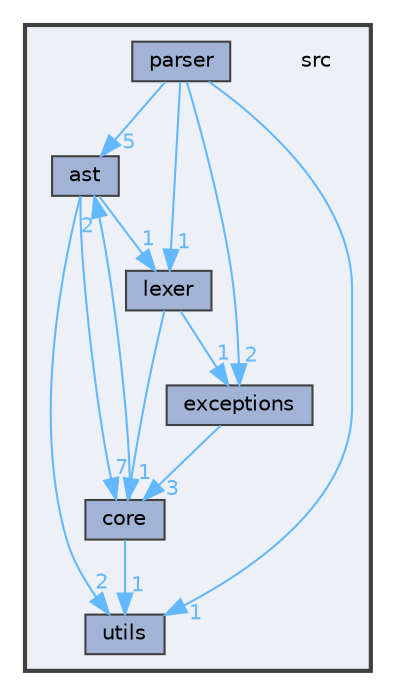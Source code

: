 digraph "C:/Users/gogop/CLionProjects/Zenith/src"
{
 // LATEX_PDF_SIZE
  bgcolor="transparent";
  edge [fontname=Helvetica,fontsize=10,labelfontname=Helvetica,labelfontsize=10];
  node [fontname=Helvetica,fontsize=10,shape=box,height=0.2,width=0.4];
  compound=true
  subgraph clusterdir_68267d1309a1af8e8297ef4c3efbcdba {
    graph [ bgcolor="#edf0f7", pencolor="grey25", label="", fontname=Helvetica,fontsize=10 style="filled,bold", URL="dir_68267d1309a1af8e8297ef4c3efbcdba.html",tooltip=""]
    dir_68267d1309a1af8e8297ef4c3efbcdba [shape=plaintext, label="src"];
  dir_203e5988f1ed315d29383d699972de6f [label="ast", fillcolor="#a2b4d6", color="grey25", style="filled", URL="dir_203e5988f1ed315d29383d699972de6f.html",tooltip=""];
  dir_aebb8dcc11953d78e620bbef0b9e2183 [label="core", fillcolor="#a2b4d6", color="grey25", style="filled", URL="dir_aebb8dcc11953d78e620bbef0b9e2183.html",tooltip=""];
  dir_6e33d6500a76933db4361f663e54ab12 [label="exceptions", fillcolor="#a2b4d6", color="grey25", style="filled", URL="dir_6e33d6500a76933db4361f663e54ab12.html",tooltip=""];
  dir_e1aa690b4af0a0538ec65649b0390051 [label="lexer", fillcolor="#a2b4d6", color="grey25", style="filled", URL="dir_e1aa690b4af0a0538ec65649b0390051.html",tooltip=""];
  dir_6cd8491d143eb218b70983dbdb3c58bc [label="parser", fillcolor="#a2b4d6", color="grey25", style="filled", URL="dir_6cd8491d143eb218b70983dbdb3c58bc.html",tooltip=""];
  dir_313caf1132e152dd9b58bea13a4052ca [label="utils", fillcolor="#a2b4d6", color="grey25", style="filled", URL="dir_313caf1132e152dd9b58bea13a4052ca.html",tooltip=""];
  }
  dir_203e5988f1ed315d29383d699972de6f->dir_313caf1132e152dd9b58bea13a4052ca [headlabel="2", labeldistance=1.5 headhref="dir_000003_000023.html" href="dir_000003_000023.html" color="steelblue1" fontcolor="steelblue1"];
  dir_203e5988f1ed315d29383d699972de6f->dir_aebb8dcc11953d78e620bbef0b9e2183 [headlabel="7", labeldistance=1.5 headhref="dir_000003_000016.html" href="dir_000003_000016.html" color="steelblue1" fontcolor="steelblue1"];
  dir_203e5988f1ed315d29383d699972de6f->dir_e1aa690b4af0a0538ec65649b0390051 [headlabel="1", labeldistance=1.5 headhref="dir_000003_000018.html" href="dir_000003_000018.html" color="steelblue1" fontcolor="steelblue1"];
  dir_aebb8dcc11953d78e620bbef0b9e2183->dir_203e5988f1ed315d29383d699972de6f [headlabel="2", labeldistance=1.5 headhref="dir_000016_000003.html" href="dir_000016_000003.html" color="steelblue1" fontcolor="steelblue1"];
  dir_aebb8dcc11953d78e620bbef0b9e2183->dir_313caf1132e152dd9b58bea13a4052ca [headlabel="1", labeldistance=1.5 headhref="dir_000016_000023.html" href="dir_000016_000023.html" color="steelblue1" fontcolor="steelblue1"];
  dir_6e33d6500a76933db4361f663e54ab12->dir_aebb8dcc11953d78e620bbef0b9e2183 [headlabel="3", labeldistance=1.5 headhref="dir_000017_000016.html" href="dir_000017_000016.html" color="steelblue1" fontcolor="steelblue1"];
  dir_e1aa690b4af0a0538ec65649b0390051->dir_6e33d6500a76933db4361f663e54ab12 [headlabel="1", labeldistance=1.5 headhref="dir_000018_000017.html" href="dir_000018_000017.html" color="steelblue1" fontcolor="steelblue1"];
  dir_e1aa690b4af0a0538ec65649b0390051->dir_aebb8dcc11953d78e620bbef0b9e2183 [headlabel="1", labeldistance=1.5 headhref="dir_000018_000016.html" href="dir_000018_000016.html" color="steelblue1" fontcolor="steelblue1"];
  dir_6cd8491d143eb218b70983dbdb3c58bc->dir_203e5988f1ed315d29383d699972de6f [headlabel="5", labeldistance=1.5 headhref="dir_000019_000003.html" href="dir_000019_000003.html" color="steelblue1" fontcolor="steelblue1"];
  dir_6cd8491d143eb218b70983dbdb3c58bc->dir_313caf1132e152dd9b58bea13a4052ca [headlabel="1", labeldistance=1.5 headhref="dir_000019_000023.html" href="dir_000019_000023.html" color="steelblue1" fontcolor="steelblue1"];
  dir_6cd8491d143eb218b70983dbdb3c58bc->dir_6e33d6500a76933db4361f663e54ab12 [headlabel="2", labeldistance=1.5 headhref="dir_000019_000017.html" href="dir_000019_000017.html" color="steelblue1" fontcolor="steelblue1"];
  dir_6cd8491d143eb218b70983dbdb3c58bc->dir_e1aa690b4af0a0538ec65649b0390051 [headlabel="1", labeldistance=1.5 headhref="dir_000019_000018.html" href="dir_000019_000018.html" color="steelblue1" fontcolor="steelblue1"];
}
